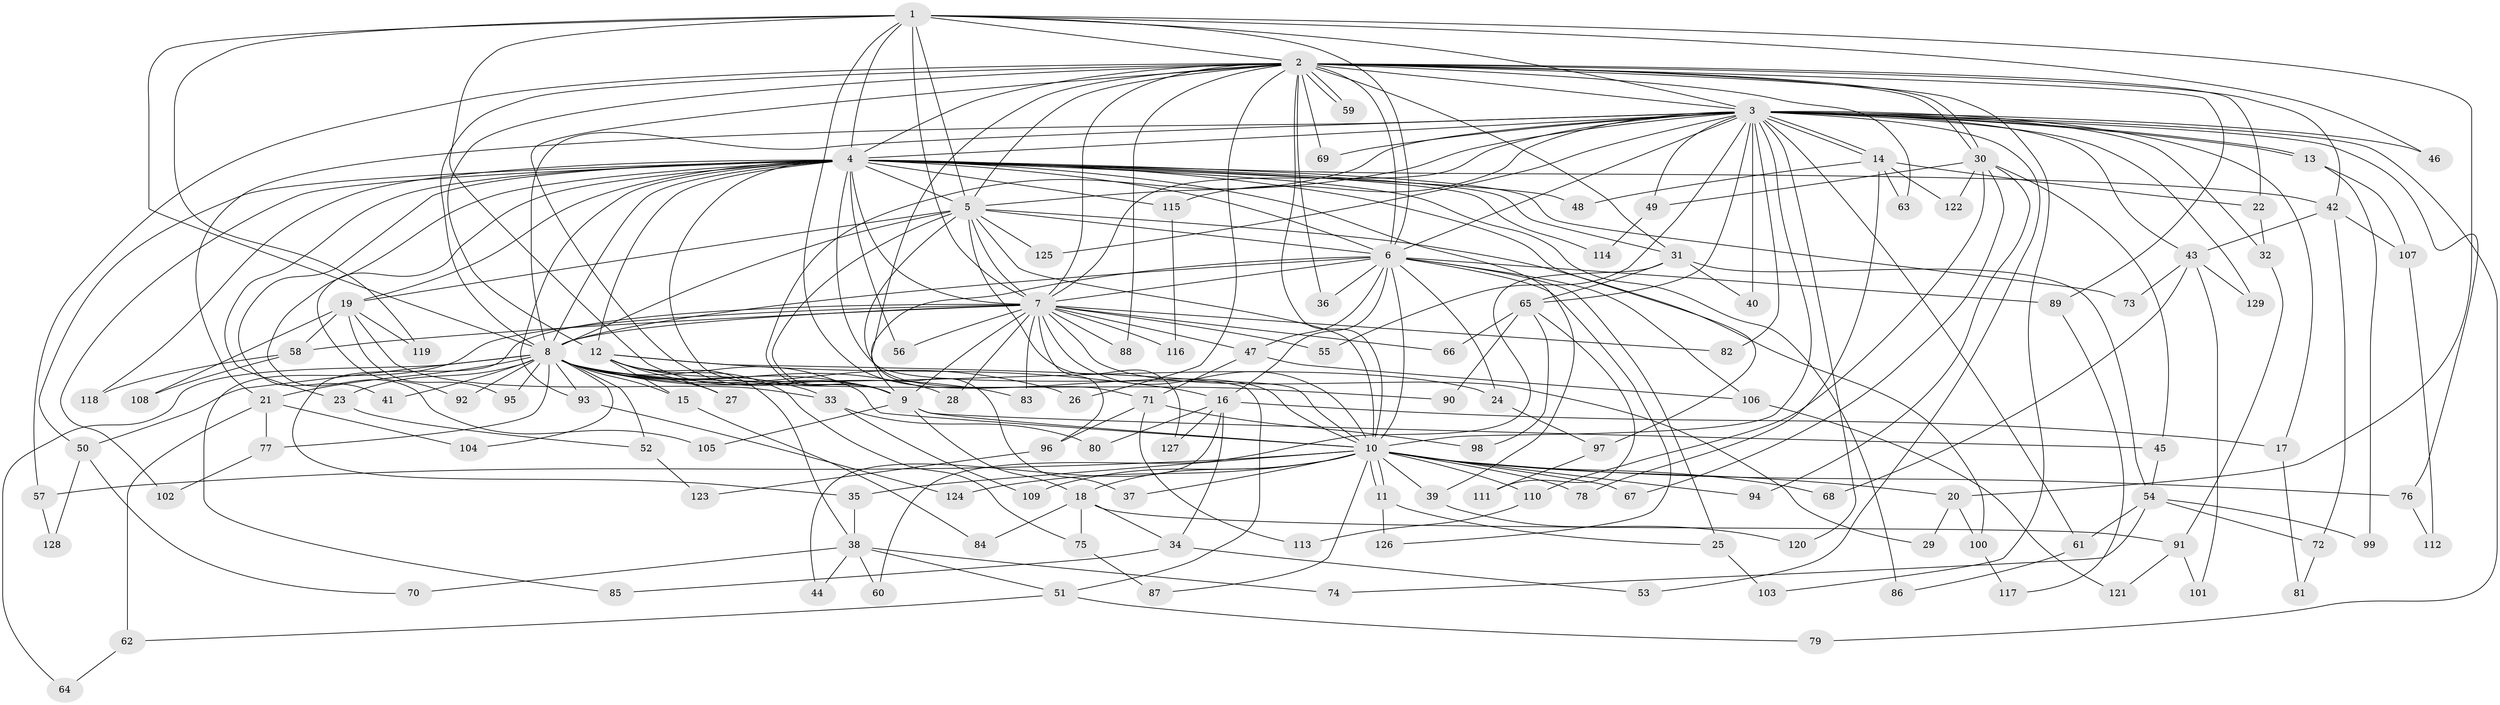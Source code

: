 // coarse degree distribution, {12: 0.015384615384615385, 4: 0.15384615384615385, 13: 0.015384615384615385, 21: 0.03076923076923077, 3: 0.3076923076923077, 11: 0.015384615384615385, 16: 0.015384615384615385, 9: 0.015384615384615385, 7: 0.03076923076923077, 6: 0.09230769230769231, 2: 0.18461538461538463, 5: 0.06153846153846154, 20: 0.015384615384615385, 1: 0.015384615384615385, 25: 0.015384615384615385, 23: 0.015384615384615385}
// Generated by graph-tools (version 1.1) at 2025/36/03/04/25 23:36:21]
// undirected, 129 vertices, 283 edges
graph export_dot {
  node [color=gray90,style=filled];
  1;
  2;
  3;
  4;
  5;
  6;
  7;
  8;
  9;
  10;
  11;
  12;
  13;
  14;
  15;
  16;
  17;
  18;
  19;
  20;
  21;
  22;
  23;
  24;
  25;
  26;
  27;
  28;
  29;
  30;
  31;
  32;
  33;
  34;
  35;
  36;
  37;
  38;
  39;
  40;
  41;
  42;
  43;
  44;
  45;
  46;
  47;
  48;
  49;
  50;
  51;
  52;
  53;
  54;
  55;
  56;
  57;
  58;
  59;
  60;
  61;
  62;
  63;
  64;
  65;
  66;
  67;
  68;
  69;
  70;
  71;
  72;
  73;
  74;
  75;
  76;
  77;
  78;
  79;
  80;
  81;
  82;
  83;
  84;
  85;
  86;
  87;
  88;
  89;
  90;
  91;
  92;
  93;
  94;
  95;
  96;
  97;
  98;
  99;
  100;
  101;
  102;
  103;
  104;
  105;
  106;
  107;
  108;
  109;
  110;
  111;
  112;
  113;
  114;
  115;
  116;
  117;
  118;
  119;
  120;
  121;
  122;
  123;
  124;
  125;
  126;
  127;
  128;
  129;
  1 -- 2;
  1 -- 3;
  1 -- 4;
  1 -- 5;
  1 -- 6;
  1 -- 7;
  1 -- 8;
  1 -- 9;
  1 -- 10;
  1 -- 20;
  1 -- 46;
  1 -- 119;
  2 -- 3;
  2 -- 4;
  2 -- 5;
  2 -- 6;
  2 -- 7;
  2 -- 8;
  2 -- 9;
  2 -- 10;
  2 -- 12;
  2 -- 22;
  2 -- 26;
  2 -- 30;
  2 -- 30;
  2 -- 31;
  2 -- 36;
  2 -- 42;
  2 -- 57;
  2 -- 59;
  2 -- 59;
  2 -- 63;
  2 -- 69;
  2 -- 71;
  2 -- 88;
  2 -- 89;
  2 -- 103;
  3 -- 4;
  3 -- 5;
  3 -- 6;
  3 -- 7;
  3 -- 8;
  3 -- 9;
  3 -- 10;
  3 -- 13;
  3 -- 13;
  3 -- 14;
  3 -- 14;
  3 -- 17;
  3 -- 21;
  3 -- 32;
  3 -- 40;
  3 -- 43;
  3 -- 46;
  3 -- 49;
  3 -- 53;
  3 -- 55;
  3 -- 61;
  3 -- 65;
  3 -- 69;
  3 -- 76;
  3 -- 79;
  3 -- 82;
  3 -- 115;
  3 -- 120;
  3 -- 125;
  3 -- 129;
  4 -- 5;
  4 -- 6;
  4 -- 7;
  4 -- 8;
  4 -- 9;
  4 -- 10;
  4 -- 12;
  4 -- 19;
  4 -- 23;
  4 -- 31;
  4 -- 39;
  4 -- 41;
  4 -- 42;
  4 -- 48;
  4 -- 50;
  4 -- 56;
  4 -- 73;
  4 -- 86;
  4 -- 92;
  4 -- 93;
  4 -- 97;
  4 -- 102;
  4 -- 105;
  4 -- 114;
  4 -- 115;
  4 -- 118;
  5 -- 6;
  5 -- 7;
  5 -- 8;
  5 -- 9;
  5 -- 10;
  5 -- 19;
  5 -- 37;
  5 -- 100;
  5 -- 125;
  5 -- 127;
  6 -- 7;
  6 -- 8;
  6 -- 9;
  6 -- 10;
  6 -- 16;
  6 -- 24;
  6 -- 25;
  6 -- 36;
  6 -- 47;
  6 -- 89;
  6 -- 106;
  6 -- 126;
  7 -- 8;
  7 -- 9;
  7 -- 10;
  7 -- 28;
  7 -- 29;
  7 -- 35;
  7 -- 47;
  7 -- 55;
  7 -- 56;
  7 -- 58;
  7 -- 66;
  7 -- 82;
  7 -- 83;
  7 -- 85;
  7 -- 88;
  7 -- 96;
  7 -- 116;
  8 -- 9;
  8 -- 10;
  8 -- 15;
  8 -- 21;
  8 -- 23;
  8 -- 24;
  8 -- 26;
  8 -- 27;
  8 -- 28;
  8 -- 41;
  8 -- 50;
  8 -- 52;
  8 -- 64;
  8 -- 77;
  8 -- 83;
  8 -- 90;
  8 -- 92;
  8 -- 93;
  8 -- 95;
  8 -- 104;
  9 -- 10;
  9 -- 18;
  9 -- 45;
  9 -- 105;
  10 -- 11;
  10 -- 11;
  10 -- 18;
  10 -- 20;
  10 -- 35;
  10 -- 37;
  10 -- 39;
  10 -- 57;
  10 -- 67;
  10 -- 68;
  10 -- 76;
  10 -- 78;
  10 -- 87;
  10 -- 94;
  10 -- 109;
  10 -- 110;
  10 -- 124;
  11 -- 25;
  11 -- 126;
  12 -- 15;
  12 -- 16;
  12 -- 27;
  12 -- 33;
  12 -- 38;
  12 -- 51;
  12 -- 75;
  13 -- 99;
  13 -- 107;
  14 -- 22;
  14 -- 48;
  14 -- 63;
  14 -- 78;
  14 -- 122;
  15 -- 84;
  16 -- 17;
  16 -- 34;
  16 -- 44;
  16 -- 80;
  16 -- 127;
  17 -- 81;
  18 -- 34;
  18 -- 75;
  18 -- 84;
  18 -- 91;
  19 -- 33;
  19 -- 58;
  19 -- 95;
  19 -- 108;
  19 -- 119;
  20 -- 29;
  20 -- 100;
  21 -- 62;
  21 -- 77;
  21 -- 104;
  22 -- 32;
  23 -- 52;
  24 -- 97;
  25 -- 103;
  30 -- 45;
  30 -- 49;
  30 -- 67;
  30 -- 94;
  30 -- 110;
  30 -- 122;
  31 -- 40;
  31 -- 54;
  31 -- 60;
  31 -- 65;
  32 -- 91;
  33 -- 80;
  33 -- 109;
  34 -- 53;
  34 -- 85;
  35 -- 38;
  38 -- 44;
  38 -- 51;
  38 -- 60;
  38 -- 70;
  38 -- 74;
  39 -- 120;
  42 -- 43;
  42 -- 72;
  42 -- 107;
  43 -- 68;
  43 -- 73;
  43 -- 101;
  43 -- 129;
  45 -- 54;
  47 -- 71;
  47 -- 106;
  49 -- 114;
  50 -- 70;
  50 -- 128;
  51 -- 62;
  51 -- 79;
  52 -- 123;
  54 -- 61;
  54 -- 72;
  54 -- 74;
  54 -- 99;
  57 -- 128;
  58 -- 108;
  58 -- 118;
  61 -- 86;
  62 -- 64;
  65 -- 66;
  65 -- 90;
  65 -- 98;
  65 -- 111;
  71 -- 96;
  71 -- 98;
  71 -- 113;
  72 -- 81;
  75 -- 87;
  76 -- 112;
  77 -- 102;
  89 -- 117;
  91 -- 101;
  91 -- 121;
  93 -- 124;
  96 -- 123;
  97 -- 111;
  100 -- 117;
  106 -- 121;
  107 -- 112;
  110 -- 113;
  115 -- 116;
}
